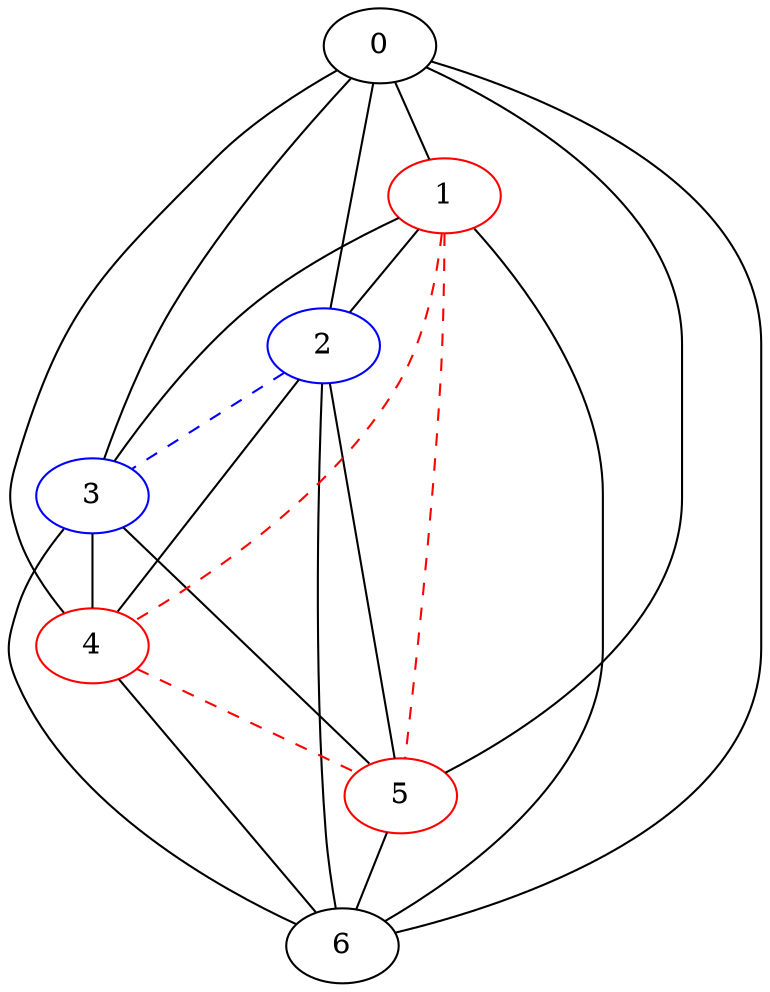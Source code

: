 graph G {
    dpi = 1200;
    3 [ color = "blue", style = ""];
    2 [ color = "blue", style = ""];
    5 [ color = "red", style = ""];
    4 [ color = "red", style = ""];
    1 [ color = "red", style = ""];

    0 -- 1 [label="", color = "", style = ""];
    0 -- 2 [label="", color = "", style = ""];
    0 -- 3 [label="", color = "", style = ""];
    0 -- 4 [label="", color = "", style = ""];
    0 -- 5 [label="", color = "", style = ""];
    0 -- 6 [label="", color = "", style = ""];
    1 -- 2 [label="", color = "", style = ""];
    1 -- 3 [label="", color = "", style = ""];
    1 -- 4 [label="", color = "red", style = "dashed"];
    1 -- 5 [label="", color = "red", style = "dashed"];
    1 -- 6 [label="", color = "", style = ""];
    2 -- 3 [label="", color = "blue", style = "dashed"];
    2 -- 4 [label="", color = "", style = ""];
    2 -- 5 [label="", color = "", style = ""];
    2 -- 6 [label="", color = "", style = ""];
    3 -- 4 [label="", color = "", style = ""];
    3 -- 5 [label="", color = "", style = ""];
    3 -- 6 [label="", color = "", style = ""];
    4 -- 5 [label="", color = "red", style = "dashed"];
    4 -- 6 [label="", color = "", style = ""];
    5 -- 6 [label="", color = "", style = ""];
}
